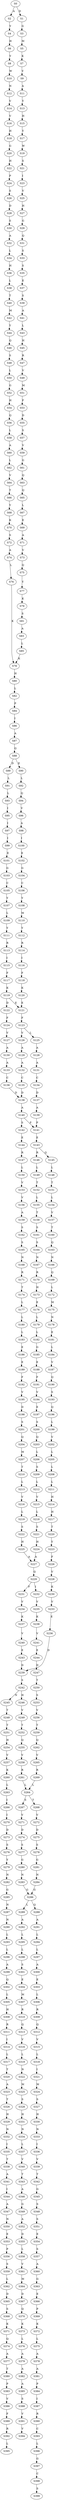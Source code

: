 strict digraph  {
	S0 -> S1 [ label = D ];
	S0 -> S2 [ label = A ];
	S1 -> S3 [ label = G ];
	S2 -> S4 [ label = Y ];
	S3 -> S5 [ label = M ];
	S4 -> S6 [ label = H ];
	S5 -> S7 [ label = K ];
	S6 -> S8 [ label = Y ];
	S7 -> S9 [ label = V ];
	S8 -> S10 [ label = W ];
	S9 -> S11 [ label = A ];
	S10 -> S12 [ label = N ];
	S11 -> S13 [ label = Y ];
	S12 -> S14 [ label = V ];
	S13 -> S15 [ label = H ];
	S14 -> S16 [ label = V ];
	S15 -> S17 [ label = Y ];
	S16 -> S18 [ label = H ];
	S17 -> S19 [ label = W ];
	S18 -> S20 [ label = G ];
	S19 -> S21 [ label = S ];
	S20 -> S22 [ label = H ];
	S21 -> S23 [ label = I ];
	S22 -> S24 [ label = P ];
	S23 -> S25 [ label = V ];
	S24 -> S26 [ label = S ];
	S25 -> S27 [ label = H ];
	S26 -> S28 [ label = D ];
	S27 -> S29 [ label = G ];
	S28 -> S30 [ label = S ];
	S29 -> S31 [ label = Q ];
	S30 -> S32 [ label = A ];
	S31 -> S33 [ label = S ];
	S32 -> S34 [ label = L ];
	S33 -> S35 [ label = S ];
	S34 -> S36 [ label = H ];
	S35 -> S37 [ label = E ];
	S36 -> S38 [ label = L ];
	S37 -> S39 [ label = S ];
	S38 -> S40 [ label = T ];
	S39 -> S41 [ label = A ];
	S40 -> S42 [ label = M ];
	S41 -> S43 [ label = L ];
	S42 -> S44 [ label = Y ];
	S43 -> S45 [ label = H ];
	S44 -> S46 [ label = Q ];
	S45 -> S47 [ label = R ];
	S46 -> S48 [ label = S ];
	S47 -> S49 [ label = V ];
	S48 -> S50 [ label = L ];
	S49 -> S51 [ label = M ];
	S50 -> S52 [ label = G ];
	S51 -> S53 [ label = F ];
	S52 -> S54 [ label = H ];
	S53 -> S55 [ label = D ];
	S54 -> S56 [ label = Q ];
	S55 -> S57 [ label = S ];
	S56 -> S58 [ label = L ];
	S57 -> S59 [ label = V ];
	S58 -> S60 [ label = A ];
	S59 -> S61 [ label = G ];
	S60 -> S62 [ label = L ];
	S61 -> S63 [ label = Q ];
	S62 -> S64 [ label = V ];
	S63 -> S65 [ label = Q ];
	S64 -> S66 [ label = T ];
	S65 -> S67 [ label = L ];
	S66 -> S68 [ label = Y ];
	S67 -> S69 [ label = E ];
	S68 -> S70 [ label = K ];
	S69 -> S71 [ label = A ];
	S70 -> S72 [ label = S ];
	S71 -> S73 [ label = V ];
	S72 -> S74 [ label = A ];
	S73 -> S75 [ label = Q ];
	S74 -> S76 [ label = L ];
	S75 -> S77 [ label = Y ];
	S76 -> S78 [ label = K ];
	S77 -> S79 [ label = K ];
	S78 -> S80 [ label = H ];
	S79 -> S81 [ label = S ];
	S80 -> S82 [ label = L ];
	S81 -> S83 [ label = A ];
	S82 -> S84 [ label = P ];
	S83 -> S85 [ label = L ];
	S84 -> S86 [ label = I ];
	S85 -> S78 [ label = K ];
	S86 -> S87 [ label = A ];
	S87 -> S88 [ label = Q ];
	S88 -> S89 [ label = D ];
	S88 -> S90 [ label = E ];
	S89 -> S91 [ label = L ];
	S90 -> S92 [ label = L ];
	S91 -> S93 [ label = L ];
	S92 -> S94 [ label = Q ];
	S93 -> S95 [ label = I ];
	S94 -> S96 [ label = V ];
	S95 -> S97 [ label = I ];
	S96 -> S98 [ label = A ];
	S97 -> S99 [ label = I ];
	S98 -> S100 [ label = I ];
	S99 -> S101 [ label = E ];
	S100 -> S102 [ label = E ];
	S101 -> S103 [ label = G ];
	S102 -> S104 [ label = G ];
	S103 -> S105 [ label = C ];
	S104 -> S106 [ label = C ];
	S105 -> S107 [ label = Y ];
	S106 -> S108 [ label = Y ];
	S107 -> S109 [ label = L ];
	S108 -> S110 [ label = M ];
	S109 -> S111 [ label = Y ];
	S110 -> S112 [ label = Y ];
	S111 -> S113 [ label = R ];
	S112 -> S114 [ label = R ];
	S113 -> S115 [ label = I ];
	S114 -> S116 [ label = I ];
	S115 -> S117 [ label = F ];
	S116 -> S118 [ label = F ];
	S117 -> S119 [ label = K ];
	S118 -> S120 [ label = K ];
	S119 -> S121 [ label = E ];
	S119 -> S122 [ label = D ];
	S120 -> S121 [ label = E ];
	S121 -> S123 [ label = F ];
	S122 -> S124 [ label = F ];
	S123 -> S125 [ label = L ];
	S123 -> S126 [ label = V ];
	S124 -> S127 [ label = V ];
	S125 -> S128 [ label = A ];
	S126 -> S129 [ label = A ];
	S127 -> S130 [ label = A ];
	S128 -> S131 [ label = A ];
	S129 -> S132 [ label = A ];
	S130 -> S133 [ label = A ];
	S131 -> S134 [ label = C ];
	S132 -> S135 [ label = C ];
	S133 -> S136 [ label = C ];
	S134 -> S137 [ label = D ];
	S135 -> S138 [ label = D ];
	S136 -> S138 [ label = D ];
	S137 -> S139 [ label = A ];
	S138 -> S140 [ label = A ];
	S139 -> S141 [ label = P ];
	S140 -> S141 [ label = P ];
	S140 -> S142 [ label = S ];
	S141 -> S143 [ label = E ];
	S142 -> S144 [ label = E ];
	S143 -> S145 [ label = Q ];
	S143 -> S146 [ label = R ];
	S144 -> S147 [ label = R ];
	S145 -> S148 [ label = L ];
	S146 -> S149 [ label = L ];
	S147 -> S150 [ label = L ];
	S148 -> S151 [ label = T ];
	S149 -> S152 [ label = T ];
	S150 -> S153 [ label = V ];
	S151 -> S154 [ label = L ];
	S152 -> S155 [ label = L ];
	S153 -> S156 [ label = V ];
	S154 -> S157 [ label = V ];
	S155 -> S158 [ label = T ];
	S156 -> S159 [ label = A ];
	S157 -> S160 [ label = T ];
	S158 -> S161 [ label = S ];
	S159 -> S162 [ label = S ];
	S160 -> S163 [ label = Q ];
	S161 -> S164 [ label = S ];
	S162 -> S165 [ label = S ];
	S163 -> S166 [ label = N ];
	S164 -> S167 [ label = N ];
	S165 -> S168 [ label = N ];
	S166 -> S169 [ label = Q ];
	S167 -> S170 [ label = R ];
	S168 -> S171 [ label = R ];
	S169 -> S172 [ label = L ];
	S170 -> S173 [ label = H ];
	S171 -> S174 [ label = T ];
	S172 -> S175 [ label = M ];
	S173 -> S176 [ label = E ];
	S174 -> S177 [ label = L ];
	S175 -> S178 [ label = N ];
	S176 -> S179 [ label = L ];
	S177 -> S180 [ label = L ];
	S178 -> S181 [ label = E ];
	S179 -> S182 [ label = L ];
	S180 -> S183 [ label = L ];
	S181 -> S184 [ label = L ];
	S182 -> S185 [ label = G ];
	S183 -> S186 [ label = E ];
	S184 -> S187 [ label = V ];
	S185 -> S188 [ label = E ];
	S186 -> S189 [ label = E ];
	S187 -> S190 [ label = Q ];
	S188 -> S191 [ label = F ];
	S189 -> S192 [ label = F ];
	S190 -> S193 [ label = S ];
	S191 -> S194 [ label = V ];
	S192 -> S195 [ label = V ];
	S193 -> S196 [ label = Q ];
	S194 -> S197 [ label = E ];
	S195 -> S198 [ label = D ];
	S196 -> S199 [ label = L ];
	S197 -> S200 [ label = S ];
	S198 -> S201 [ label = S ];
	S199 -> S202 [ label = V ];
	S200 -> S203 [ label = Q ];
	S201 -> S204 [ label = Q ];
	S202 -> S205 [ label = L ];
	S203 -> S206 [ label = L ];
	S204 -> S207 [ label = M ];
	S205 -> S208 [ label = L ];
	S206 -> S209 [ label = S ];
	S207 -> S210 [ label = T ];
	S208 -> S211 [ label = L ];
	S209 -> S212 [ label = L ];
	S210 -> S213 [ label = L ];
	S211 -> S214 [ label = H ];
	S212 -> S215 [ label = V ];
	S213 -> S216 [ label = V ];
	S214 -> S217 [ label = H ];
	S215 -> S218 [ label = L ];
	S216 -> S219 [ label = L ];
	S217 -> S220 [ label = T ];
	S218 -> S221 [ label = S ];
	S219 -> S222 [ label = S ];
	S220 -> S223 [ label = Y ];
	S221 -> S224 [ label = H ];
	S222 -> S225 [ label = H ];
	S223 -> S226 [ label = F ];
	S224 -> S227 [ label = A ];
	S225 -> S227 [ label = A ];
	S226 -> S228 [ label = V ];
	S227 -> S229 [ label = Q ];
	S228 -> S230 [ label = K ];
	S229 -> S231 [ label = F ];
	S229 -> S232 [ label = I ];
	S230 -> S233 [ label = V ];
	S231 -> S234 [ label = V ];
	S232 -> S235 [ label = V ];
	S233 -> S236 [ label = E ];
	S234 -> S237 [ label = K ];
	S235 -> S238 [ label = K ];
	S236 -> S239 [ label = D ];
	S237 -> S240 [ label = V ];
	S238 -> S241 [ label = V ];
	S239 -> S242 [ label = S ];
	S240 -> S243 [ label = E ];
	S241 -> S244 [ label = E ];
	S242 -> S245 [ label = N ];
	S242 -> S246 [ label = H ];
	S243 -> S239 [ label = D ];
	S244 -> S247 [ label = D ];
	S245 -> S248 [ label = T ];
	S246 -> S249 [ label = V ];
	S247 -> S250 [ label = T ];
	S248 -> S251 [ label = T ];
	S249 -> S252 [ label = T ];
	S250 -> S253 [ label = S ];
	S251 -> S254 [ label = H ];
	S252 -> S255 [ label = Q ];
	S253 -> S256 [ label = V ];
	S254 -> S257 [ label = V ];
	S255 -> S258 [ label = V ];
	S256 -> S259 [ label = T ];
	S257 -> S260 [ label = K ];
	S258 -> S261 [ label = R ];
	S259 -> S262 [ label = Q ];
	S260 -> S263 [ label = L ];
	S261 -> S264 [ label = L ];
	S262 -> S265 [ label = V ];
	S263 -> S266 [ label = I ];
	S264 -> S267 [ label = S ];
	S264 -> S268 [ label = T ];
	S265 -> S269 [ label = R ];
	S266 -> S270 [ label = I ];
	S267 -> S271 [ label = V ];
	S268 -> S272 [ label = V ];
	S269 -> S264 [ label = L ];
	S270 -> S273 [ label = D ];
	S271 -> S274 [ label = D ];
	S272 -> S275 [ label = D ];
	S273 -> S276 [ label = S ];
	S274 -> S277 [ label = S ];
	S275 -> S278 [ label = S ];
	S276 -> S279 [ label = Y ];
	S277 -> S280 [ label = G ];
	S278 -> S281 [ label = G ];
	S279 -> S282 [ label = N ];
	S280 -> S283 [ label = N ];
	S281 -> S284 [ label = N ];
	S282 -> S285 [ label = G ];
	S283 -> S286 [ label = G ];
	S284 -> S286 [ label = G ];
	S285 -> S287 [ label = N ];
	S286 -> S288 [ label = Q ];
	S286 -> S289 [ label = L ];
	S287 -> S290 [ label = N ];
	S288 -> S291 [ label = A ];
	S289 -> S292 [ label = A ];
	S290 -> S293 [ label = L ];
	S291 -> S294 [ label = L ];
	S292 -> S295 [ label = L ];
	S293 -> S296 [ label = L ];
	S294 -> S297 [ label = L ];
	S295 -> S298 [ label = L ];
	S296 -> S299 [ label = A ];
	S297 -> S300 [ label = A ];
	S298 -> S301 [ label = S ];
	S299 -> S302 [ label = Q ];
	S300 -> S303 [ label = E ];
	S301 -> S304 [ label = E ];
	S302 -> S305 [ label = L ];
	S303 -> S306 [ label = L ];
	S304 -> S307 [ label = M ];
	S305 -> S308 [ label = H ];
	S306 -> S309 [ label = R ];
	S307 -> S310 [ label = R ];
	S308 -> S311 [ label = R ];
	S309 -> S312 [ label = Q ];
	S310 -> S313 [ label = Q ];
	S311 -> S314 [ label = I ];
	S312 -> S315 [ label = V ];
	S313 -> S316 [ label = V ];
	S314 -> S317 [ label = L ];
	S315 -> S318 [ label = L ];
	S316 -> S319 [ label = L ];
	S317 -> S320 [ label = T ];
	S318 -> S321 [ label = I ];
	S319 -> S322 [ label = N ];
	S320 -> S323 [ label = A ];
	S321 -> S324 [ label = M ];
	S322 -> S325 [ label = M ];
	S323 -> S326 [ label = T ];
	S324 -> S327 [ label = S ];
	S325 -> S328 [ label = S ];
	S326 -> S329 [ label = H ];
	S327 -> S330 [ label = H ];
	S328 -> S331 [ label = H ];
	S329 -> S332 [ label = N ];
	S330 -> S333 [ label = N ];
	S331 -> S334 [ label = N ];
	S332 -> S335 [ label = I ];
	S333 -> S336 [ label = I ];
	S334 -> S337 [ label = L ];
	S335 -> S338 [ label = T ];
	S336 -> S339 [ label = V ];
	S337 -> S340 [ label = V ];
	S338 -> S341 [ label = A ];
	S339 -> S342 [ label = T ];
	S340 -> S343 [ label = T ];
	S341 -> S344 [ label = I ];
	S342 -> S345 [ label = G ];
	S343 -> S346 [ label = A ];
	S344 -> S347 [ label = A ];
	S345 -> S348 [ label = S ];
	S346 -> S349 [ label = G ];
	S347 -> S350 [ label = N ];
	S348 -> S351 [ label = S ];
	S349 -> S352 [ label = A ];
	S350 -> S353 [ label = E ];
	S351 -> S354 [ label = E ];
	S352 -> S355 [ label = D ];
	S353 -> S356 [ label = P ];
	S354 -> S357 [ label = S ];
	S355 -> S358 [ label = L ];
	S356 -> S359 [ label = S ];
	S357 -> S360 [ label = A ];
	S358 -> S361 [ label = V ];
	S359 -> S362 [ label = L ];
	S360 -> S363 [ label = G ];
	S361 -> S364 [ label = M ];
	S362 -> S365 [ label = D ];
	S363 -> S366 [ label = E ];
	S364 -> S367 [ label = D ];
	S365 -> S368 [ label = S ];
	S366 -> S369 [ label = P ];
	S367 -> S370 [ label = Q ];
	S368 -> S371 [ label = K ];
	S369 -> S372 [ label = K ];
	S370 -> S373 [ label = K ];
	S371 -> S374 [ label = Q ];
	S372 -> S375 [ label = L ];
	S373 -> S376 [ label = L ];
	S374 -> S377 [ label = A ];
	S375 -> S378 [ label = A ];
	S376 -> S379 [ label = A ];
	S377 -> S380 [ label = T ];
	S378 -> S381 [ label = A ];
	S379 -> S382 [ label = A ];
	S380 -> S383 [ label = P ];
	S381 -> S384 [ label = P ];
	S382 -> S385 [ label = A ];
	S383 -> S386 [ label = V ];
	S384 -> S387 [ label = I ];
	S385 -> S388 [ label = S ];
	S386 -> S389 [ label = F ];
	S387 -> S390 [ label = R ];
	S388 -> S391 [ label = V ];
	S389 -> S392 [ label = R ];
	S390 -> S393 [ label = C ];
	S391 -> S394 [ label = V ];
	S392 -> S395 [ label = L ];
	S393 -> S396 [ label = L ];
	S396 -> S397 [ label = G ];
	S397 -> S398 [ label = C ];
	S398 -> S399 [ label = S ];
}
